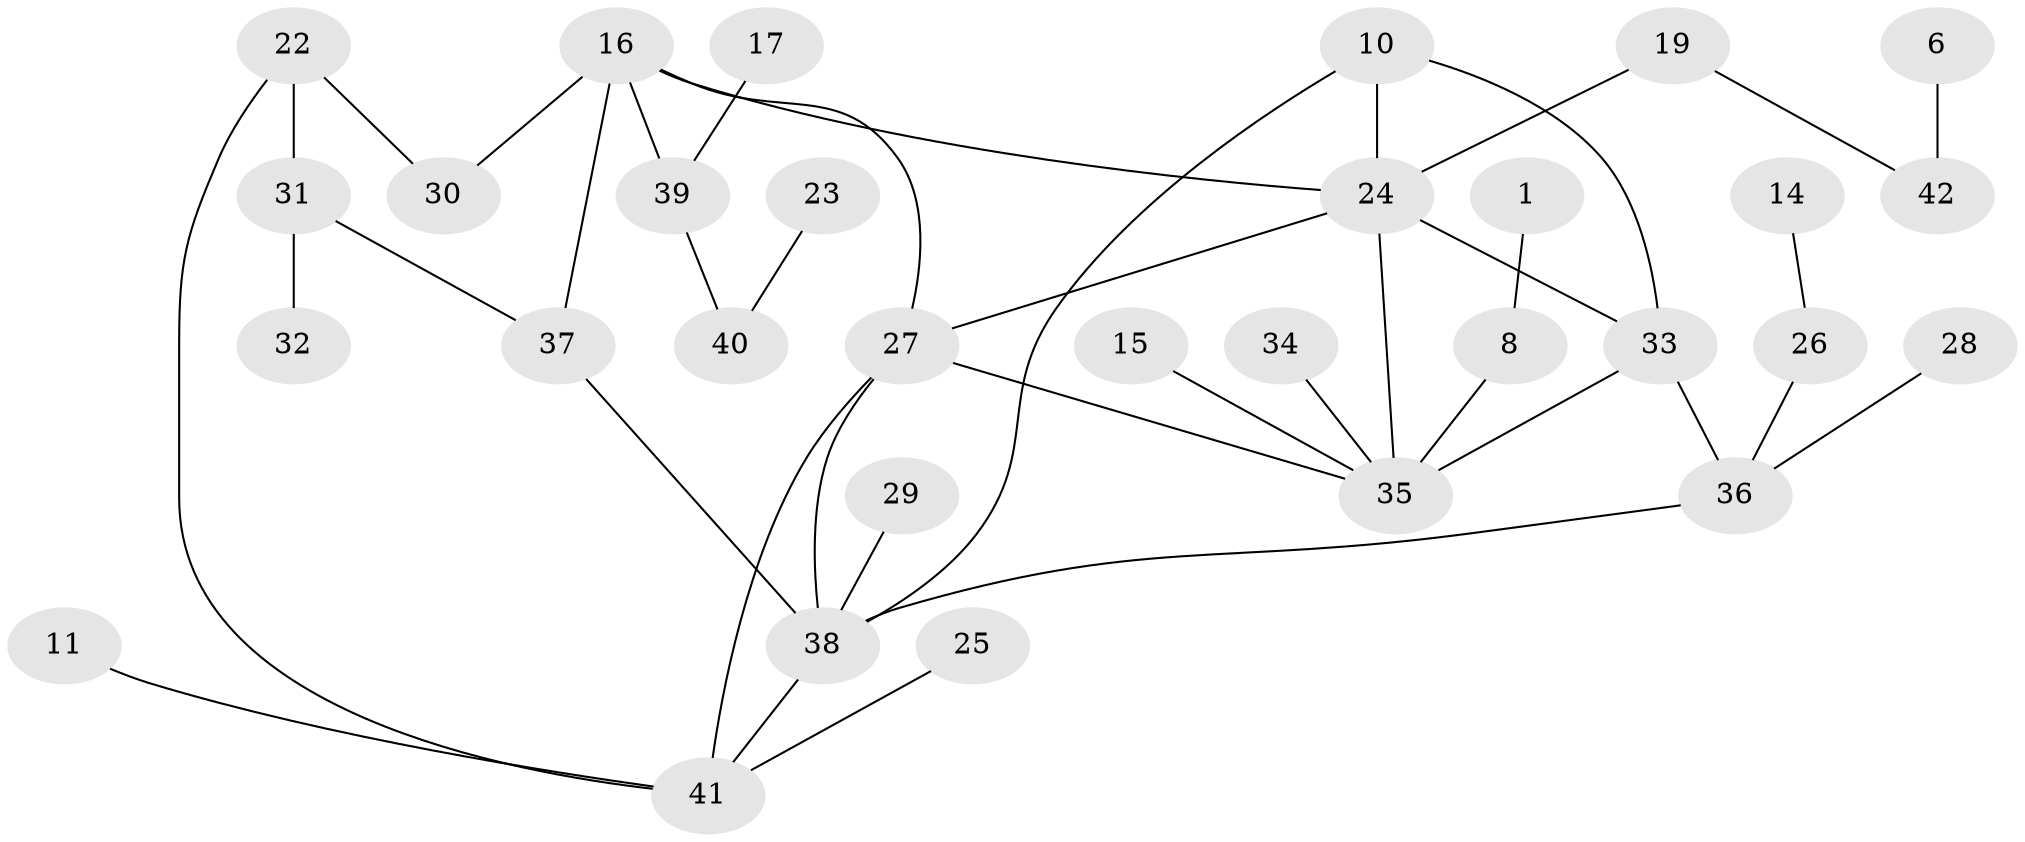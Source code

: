 // original degree distribution, {1: 0.3023255813953488, 4: 0.12790697674418605, 2: 0.22093023255813954, 3: 0.13953488372093023, 0: 0.12790697674418605, 6: 0.011627906976744186, 5: 0.06976744186046512}
// Generated by graph-tools (version 1.1) at 2025/00/03/09/25 03:00:51]
// undirected, 31 vertices, 40 edges
graph export_dot {
graph [start="1"]
  node [color=gray90,style=filled];
  1;
  6;
  8;
  10;
  11;
  14;
  15;
  16;
  17;
  19;
  22;
  23;
  24;
  25;
  26;
  27;
  28;
  29;
  30;
  31;
  32;
  33;
  34;
  35;
  36;
  37;
  38;
  39;
  40;
  41;
  42;
  1 -- 8 [weight=1.0];
  6 -- 42 [weight=1.0];
  8 -- 35 [weight=2.0];
  10 -- 24 [weight=1.0];
  10 -- 33 [weight=1.0];
  10 -- 38 [weight=1.0];
  11 -- 41 [weight=1.0];
  14 -- 26 [weight=1.0];
  15 -- 35 [weight=1.0];
  16 -- 24 [weight=1.0];
  16 -- 27 [weight=2.0];
  16 -- 30 [weight=1.0];
  16 -- 37 [weight=2.0];
  16 -- 39 [weight=1.0];
  17 -- 39 [weight=1.0];
  19 -- 24 [weight=1.0];
  19 -- 42 [weight=1.0];
  22 -- 30 [weight=1.0];
  22 -- 31 [weight=1.0];
  22 -- 41 [weight=1.0];
  23 -- 40 [weight=1.0];
  24 -- 27 [weight=2.0];
  24 -- 33 [weight=1.0];
  24 -- 35 [weight=2.0];
  25 -- 41 [weight=1.0];
  26 -- 36 [weight=1.0];
  27 -- 35 [weight=1.0];
  27 -- 38 [weight=1.0];
  27 -- 41 [weight=3.0];
  28 -- 36 [weight=1.0];
  29 -- 38 [weight=1.0];
  31 -- 32 [weight=1.0];
  31 -- 37 [weight=1.0];
  33 -- 35 [weight=1.0];
  33 -- 36 [weight=1.0];
  34 -- 35 [weight=1.0];
  36 -- 38 [weight=1.0];
  37 -- 38 [weight=1.0];
  38 -- 41 [weight=1.0];
  39 -- 40 [weight=1.0];
}
